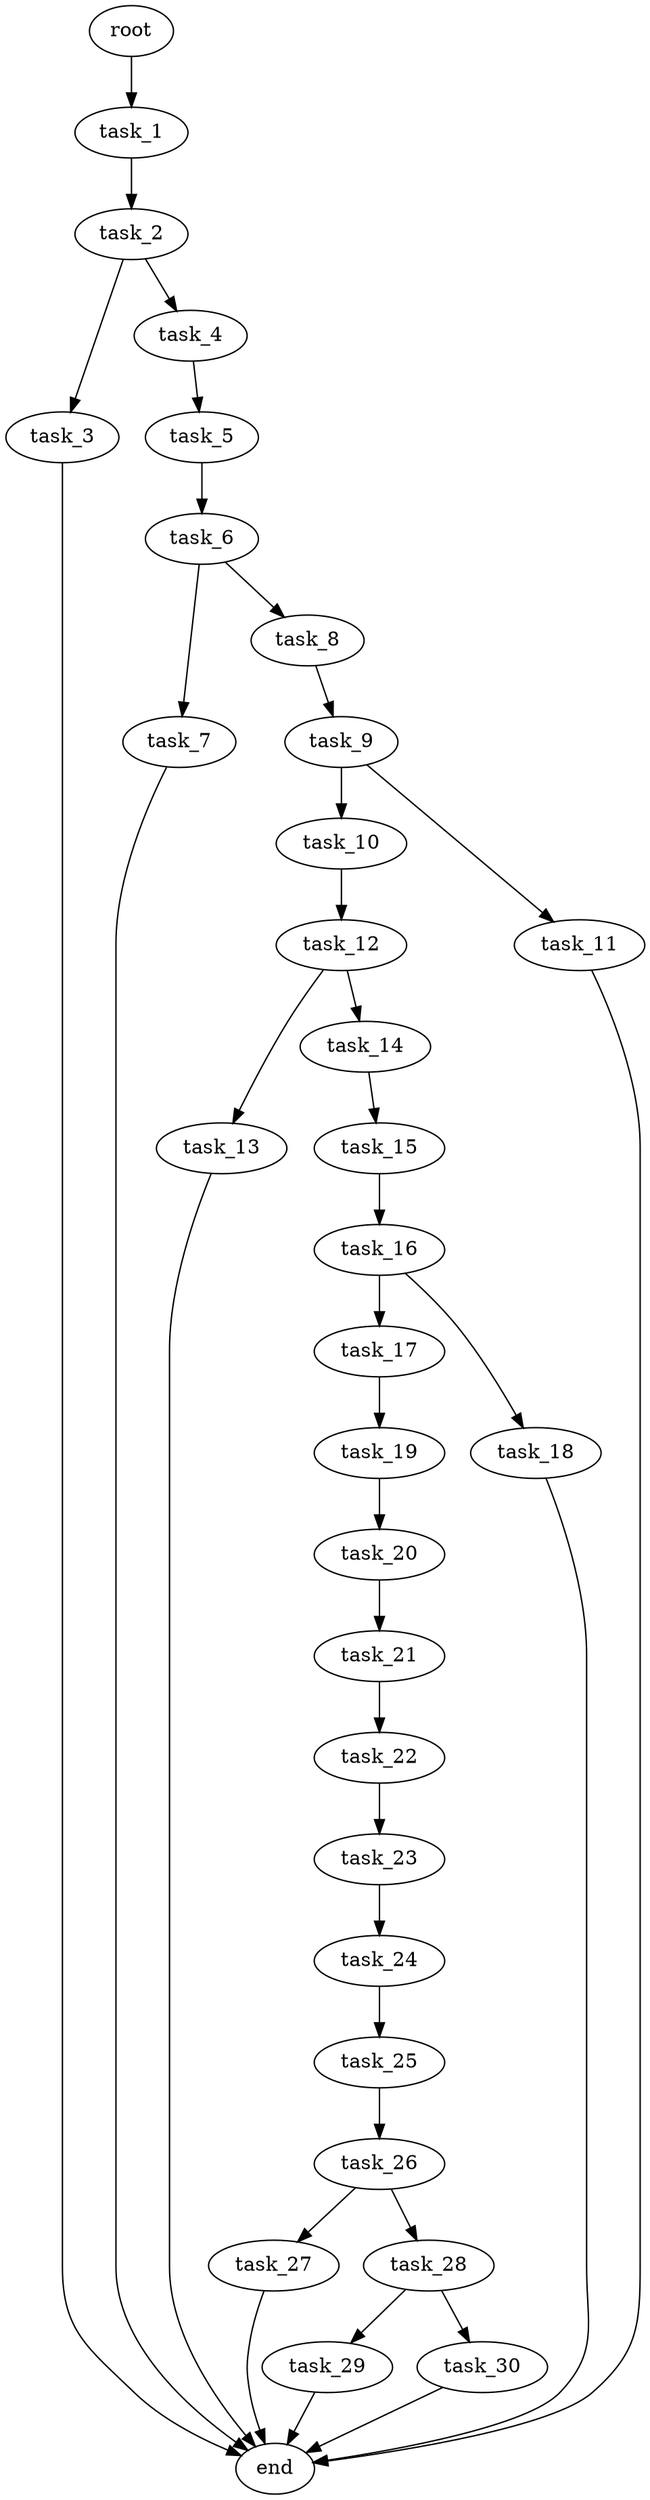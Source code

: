 digraph G {
  root [size="0.000000e+00"];
  task_1 [size="9.895244e+10"];
  task_2 [size="6.400358e+10"];
  task_3 [size="5.569940e+10"];
  task_4 [size="6.846458e+10"];
  task_5 [size="8.428676e+10"];
  task_6 [size="7.760223e+10"];
  task_7 [size="2.291252e+10"];
  task_8 [size="3.219703e+09"];
  task_9 [size="3.155215e+10"];
  task_10 [size="2.678141e+10"];
  task_11 [size="2.110617e+10"];
  task_12 [size="9.429154e+10"];
  task_13 [size="8.763800e+10"];
  task_14 [size="3.147464e+10"];
  task_15 [size="6.554731e+10"];
  task_16 [size="3.956923e+10"];
  task_17 [size="9.145561e+10"];
  task_18 [size="4.589060e+10"];
  task_19 [size="2.649537e+10"];
  task_20 [size="2.467028e+10"];
  task_21 [size="5.614120e+10"];
  task_22 [size="2.628153e+10"];
  task_23 [size="5.846275e+10"];
  task_24 [size="8.978331e+10"];
  task_25 [size="3.994606e+10"];
  task_26 [size="2.193988e+10"];
  task_27 [size="9.975379e+10"];
  task_28 [size="5.095753e+10"];
  task_29 [size="9.100032e+09"];
  task_30 [size="4.721166e+09"];
  end [size="0.000000e+00"];

  root -> task_1 [size="1.000000e-12"];
  task_1 -> task_2 [size="6.400358e+08"];
  task_2 -> task_3 [size="5.569940e+08"];
  task_2 -> task_4 [size="6.846458e+08"];
  task_3 -> end [size="1.000000e-12"];
  task_4 -> task_5 [size="8.428676e+08"];
  task_5 -> task_6 [size="7.760223e+08"];
  task_6 -> task_7 [size="2.291252e+08"];
  task_6 -> task_8 [size="3.219703e+07"];
  task_7 -> end [size="1.000000e-12"];
  task_8 -> task_9 [size="3.155215e+08"];
  task_9 -> task_10 [size="2.678141e+08"];
  task_9 -> task_11 [size="2.110617e+08"];
  task_10 -> task_12 [size="9.429154e+08"];
  task_11 -> end [size="1.000000e-12"];
  task_12 -> task_13 [size="8.763800e+08"];
  task_12 -> task_14 [size="3.147464e+08"];
  task_13 -> end [size="1.000000e-12"];
  task_14 -> task_15 [size="6.554731e+08"];
  task_15 -> task_16 [size="3.956923e+08"];
  task_16 -> task_17 [size="9.145561e+08"];
  task_16 -> task_18 [size="4.589060e+08"];
  task_17 -> task_19 [size="2.649537e+08"];
  task_18 -> end [size="1.000000e-12"];
  task_19 -> task_20 [size="2.467028e+08"];
  task_20 -> task_21 [size="5.614120e+08"];
  task_21 -> task_22 [size="2.628153e+08"];
  task_22 -> task_23 [size="5.846275e+08"];
  task_23 -> task_24 [size="8.978331e+08"];
  task_24 -> task_25 [size="3.994606e+08"];
  task_25 -> task_26 [size="2.193988e+08"];
  task_26 -> task_27 [size="9.975379e+08"];
  task_26 -> task_28 [size="5.095753e+08"];
  task_27 -> end [size="1.000000e-12"];
  task_28 -> task_29 [size="9.100032e+07"];
  task_28 -> task_30 [size="4.721166e+07"];
  task_29 -> end [size="1.000000e-12"];
  task_30 -> end [size="1.000000e-12"];
}
